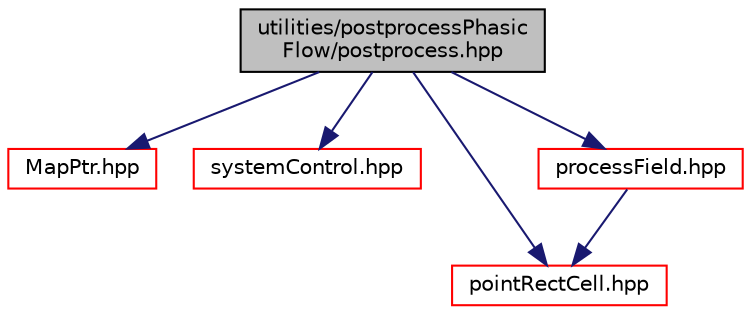 digraph "utilities/postprocessPhasicFlow/postprocess.hpp"
{
 // LATEX_PDF_SIZE
  edge [fontname="Helvetica",fontsize="10",labelfontname="Helvetica",labelfontsize="10"];
  node [fontname="Helvetica",fontsize="10",shape=record];
  Node1 [label="utilities/postprocessPhasic\lFlow/postprocess.hpp",height=0.2,width=0.4,color="black", fillcolor="grey75", style="filled", fontcolor="black",tooltip=" "];
  Node1 -> Node2 [color="midnightblue",fontsize="10",style="solid",fontname="Helvetica"];
  Node2 [label="MapPtr.hpp",height=0.2,width=0.4,color="red", fillcolor="white", style="filled",URL="$MapPtr_8hpp.html",tooltip=" "];
  Node1 -> Node39 [color="midnightblue",fontsize="10",style="solid",fontname="Helvetica"];
  Node39 [label="systemControl.hpp",height=0.2,width=0.4,color="red", fillcolor="white", style="filled",URL="$systemControl_8hpp.html",tooltip=" "];
  Node1 -> Node91 [color="midnightblue",fontsize="10",style="solid",fontname="Helvetica"];
  Node91 [label="pointRectCell.hpp",height=0.2,width=0.4,color="red", fillcolor="white", style="filled",URL="$pointRectCell_8hpp.html",tooltip=" "];
  Node1 -> Node156 [color="midnightblue",fontsize="10",style="solid",fontname="Helvetica"];
  Node156 [label="processField.hpp",height=0.2,width=0.4,color="red", fillcolor="white", style="filled",URL="$processField_8hpp.html",tooltip=" "];
  Node156 -> Node91 [color="midnightblue",fontsize="10",style="solid",fontname="Helvetica"];
}
